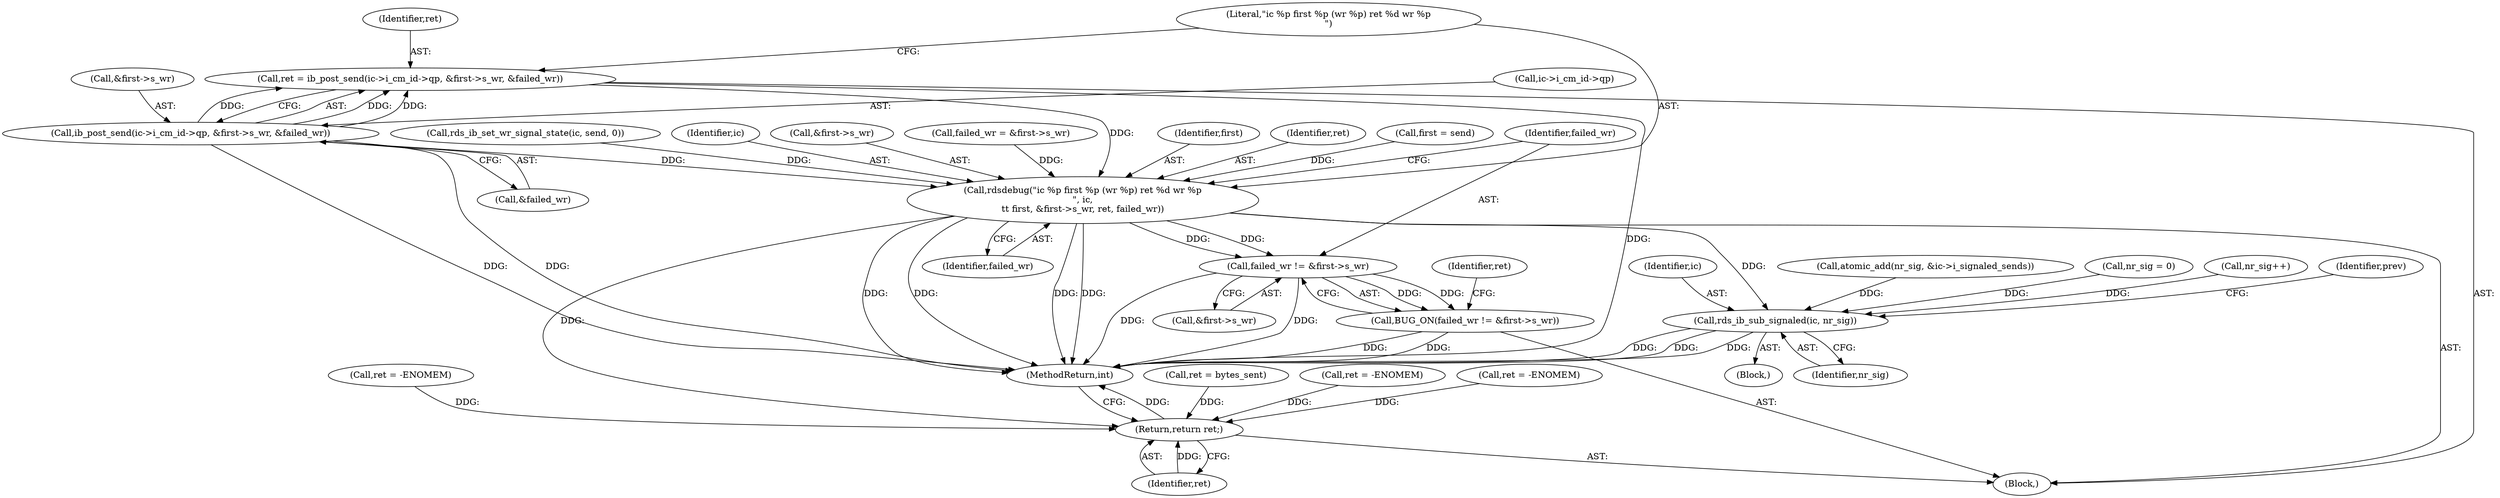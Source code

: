 digraph "0_linux_6094628bfd94323fc1cea05ec2c6affd98c18f7f@API" {
"1000952" [label="(Call,ret = ib_post_send(ic->i_cm_id->qp, &first->s_wr, &failed_wr))"];
"1000954" [label="(Call,ib_post_send(ic->i_cm_id->qp, &first->s_wr, &failed_wr))"];
"1000966" [label="(Call,rdsdebug(\"ic %p first %p (wr %p) ret %d wr %p\n\", ic,\n\t\t first, &first->s_wr, ret, failed_wr))"];
"1000977" [label="(Call,failed_wr != &first->s_wr)"];
"1000976" [label="(Call,BUG_ON(failed_wr != &first->s_wr))"];
"1000992" [label="(Call,rds_ib_sub_signaled(ic, nr_sig))"];
"1001024" [label="(Return,return ret;)"];
"1000984" [label="(Identifier,ret)"];
"1000994" [label="(Identifier,nr_sig)"];
"1000321" [label="(Call,ret = -ENOMEM)"];
"1000985" [label="(Block,)"];
"1000954" [label="(Call,ib_post_send(ic->i_cm_id->qp, &first->s_wr, &failed_wr))"];
"1000384" [label="(Call,ret = -ENOMEM)"];
"1000765" [label="(Call,nr_sig++)"];
"1000969" [label="(Identifier,first)"];
"1000960" [label="(Call,&first->s_wr)"];
"1001025" [label="(Identifier,ret)"];
"1000964" [label="(Call,&failed_wr)"];
"1000974" [label="(Identifier,ret)"];
"1000997" [label="(Identifier,prev)"];
"1000267" [label="(Call,ret = -ENOMEM)"];
"1000552" [label="(Call,first = send)"];
"1000975" [label="(Identifier,failed_wr)"];
"1001026" [label="(MethodReturn,int)"];
"1000967" [label="(Literal,\"ic %p first %p (wr %p) ret %d wr %p\n\")"];
"1000993" [label="(Identifier,ic)"];
"1000732" [label="(Call,rds_ib_set_wr_signal_state(ic, send, 0))"];
"1000940" [label="(Call,atomic_add(nr_sig, &ic->i_signaled_sends))"];
"1000955" [label="(Call,ic->i_cm_id->qp)"];
"1000953" [label="(Identifier,ret)"];
"1000968" [label="(Identifier,ic)"];
"1000976" [label="(Call,BUG_ON(failed_wr != &first->s_wr))"];
"1000977" [label="(Call,failed_wr != &first->s_wr)"];
"1000173" [label="(Call,nr_sig = 0)"];
"1000970" [label="(Call,&first->s_wr)"];
"1000946" [label="(Call,failed_wr = &first->s_wr)"];
"1001024" [label="(Return,return ret;)"];
"1000978" [label="(Identifier,failed_wr)"];
"1001018" [label="(Call,ret = bytes_sent)"];
"1000124" [label="(Block,)"];
"1000952" [label="(Call,ret = ib_post_send(ic->i_cm_id->qp, &first->s_wr, &failed_wr))"];
"1000979" [label="(Call,&first->s_wr)"];
"1000966" [label="(Call,rdsdebug(\"ic %p first %p (wr %p) ret %d wr %p\n\", ic,\n\t\t first, &first->s_wr, ret, failed_wr))"];
"1000992" [label="(Call,rds_ib_sub_signaled(ic, nr_sig))"];
"1000952" -> "1000124"  [label="AST: "];
"1000952" -> "1000954"  [label="CFG: "];
"1000953" -> "1000952"  [label="AST: "];
"1000954" -> "1000952"  [label="AST: "];
"1000967" -> "1000952"  [label="CFG: "];
"1000952" -> "1001026"  [label="DDG: "];
"1000954" -> "1000952"  [label="DDG: "];
"1000954" -> "1000952"  [label="DDG: "];
"1000954" -> "1000952"  [label="DDG: "];
"1000952" -> "1000966"  [label="DDG: "];
"1000954" -> "1000964"  [label="CFG: "];
"1000955" -> "1000954"  [label="AST: "];
"1000960" -> "1000954"  [label="AST: "];
"1000964" -> "1000954"  [label="AST: "];
"1000954" -> "1001026"  [label="DDG: "];
"1000954" -> "1001026"  [label="DDG: "];
"1000954" -> "1000966"  [label="DDG: "];
"1000966" -> "1000124"  [label="AST: "];
"1000966" -> "1000975"  [label="CFG: "];
"1000967" -> "1000966"  [label="AST: "];
"1000968" -> "1000966"  [label="AST: "];
"1000969" -> "1000966"  [label="AST: "];
"1000970" -> "1000966"  [label="AST: "];
"1000974" -> "1000966"  [label="AST: "];
"1000975" -> "1000966"  [label="AST: "];
"1000978" -> "1000966"  [label="CFG: "];
"1000966" -> "1001026"  [label="DDG: "];
"1000966" -> "1001026"  [label="DDG: "];
"1000966" -> "1001026"  [label="DDG: "];
"1000966" -> "1001026"  [label="DDG: "];
"1000732" -> "1000966"  [label="DDG: "];
"1000552" -> "1000966"  [label="DDG: "];
"1000946" -> "1000966"  [label="DDG: "];
"1000966" -> "1000977"  [label="DDG: "];
"1000966" -> "1000977"  [label="DDG: "];
"1000966" -> "1000992"  [label="DDG: "];
"1000966" -> "1001024"  [label="DDG: "];
"1000977" -> "1000976"  [label="AST: "];
"1000977" -> "1000979"  [label="CFG: "];
"1000978" -> "1000977"  [label="AST: "];
"1000979" -> "1000977"  [label="AST: "];
"1000976" -> "1000977"  [label="CFG: "];
"1000977" -> "1001026"  [label="DDG: "];
"1000977" -> "1001026"  [label="DDG: "];
"1000977" -> "1000976"  [label="DDG: "];
"1000977" -> "1000976"  [label="DDG: "];
"1000976" -> "1000124"  [label="AST: "];
"1000984" -> "1000976"  [label="CFG: "];
"1000976" -> "1001026"  [label="DDG: "];
"1000976" -> "1001026"  [label="DDG: "];
"1000992" -> "1000985"  [label="AST: "];
"1000992" -> "1000994"  [label="CFG: "];
"1000993" -> "1000992"  [label="AST: "];
"1000994" -> "1000992"  [label="AST: "];
"1000997" -> "1000992"  [label="CFG: "];
"1000992" -> "1001026"  [label="DDG: "];
"1000992" -> "1001026"  [label="DDG: "];
"1000992" -> "1001026"  [label="DDG: "];
"1000940" -> "1000992"  [label="DDG: "];
"1000765" -> "1000992"  [label="DDG: "];
"1000173" -> "1000992"  [label="DDG: "];
"1001024" -> "1000124"  [label="AST: "];
"1001024" -> "1001025"  [label="CFG: "];
"1001025" -> "1001024"  [label="AST: "];
"1001026" -> "1001024"  [label="CFG: "];
"1001024" -> "1001026"  [label="DDG: "];
"1001025" -> "1001024"  [label="DDG: "];
"1000267" -> "1001024"  [label="DDG: "];
"1001018" -> "1001024"  [label="DDG: "];
"1000321" -> "1001024"  [label="DDG: "];
"1000384" -> "1001024"  [label="DDG: "];
}
